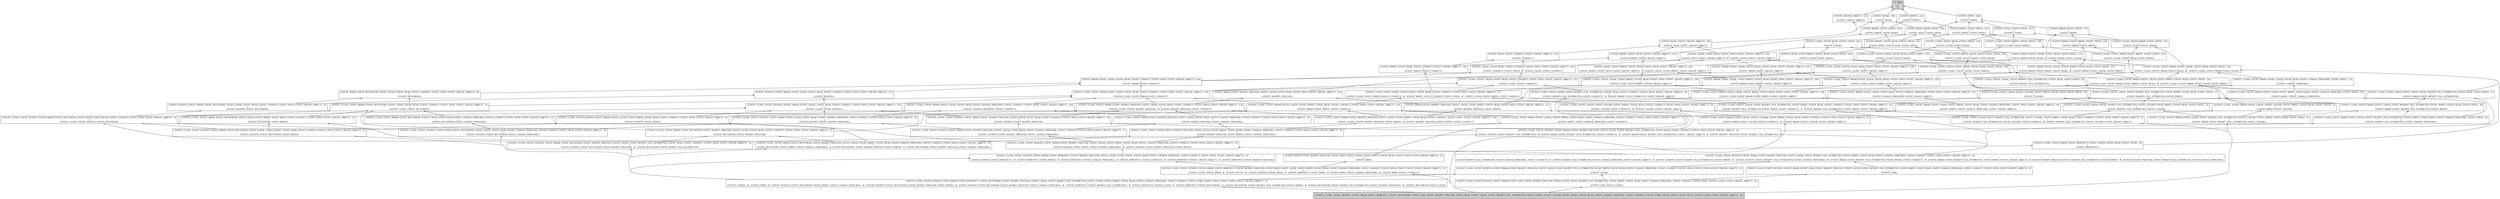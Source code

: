 digraph lattice
{
   // top to bottom
   rankdir=TB;
   concentrate=true;
   edge [dir=back, arrowsize=0.75, color=black];

   // top and bottom concepts
   node [shape=box, peripheries=2, style=filled];
   97 98

   // inner concepts
   node [shape=box, peripheries=1, color=black, style=solid];

   // all concepts
   97 [label="{}  (88)\n|\n{}"]; // top concept
   84 [label="{EVENT_WRITE}  (33)\n|\n{EVENT_WRITE}"];
   85 [label="{EVENT_CREATE_OBJECT}  (31)\n|\n{EVENT_CREATE_OBJECT}"];
   95 [label="{EVENT_READ}  (86)\n|\n{EVENT_READ}"];
   96 [label="{EVENT_OPEN}  (86)\n|\n{EVENT_OPEN}"];
   81 [label="{EVENT_WRITE, EVENT_READ}  (32)\n|\n{EVENT_WRITE, EVENT_READ}"];
   82 [label="{EVENT_WRITE, EVENT_OPEN}  (32)\n|\n{EVENT_WRITE, EVENT_OPEN}"];
   83 [label="{EVENT_READ, EVENT_CREATE_OBJECT}  (30)\n|\n{EVENT_READ, EVENT_CREATE_OBJECT}"];
   90 [label="{EVENT_CLOSE, EVENT_OPEN}  (57)\n|\n{EVENT_CLOSE}"];
   92 [label="{EVENT_MMAP, EVENT_OPEN}  (73)\n|\n{EVENT_MMAP}"];
   94 [label="{EVENT_READ, EVENT_OPEN}  (85)\n|\n{EVENT_READ, EVENT_OPEN}"];
   66 [label="{EVENT_READ, EVENT_CONNECT, EVENT_CREATE_OBJECT}  (23)\n|\n{EVENT_CONNECT}"];
   71 [label="{EVENT_WRITE, EVENT_READ, EVENT_CREATE_OBJECT}  (23)\n|\n{EVENT_WRITE, EVENT_CREATE_OBJECT}"];
   74 [label="{EVENT_MMAP, EVENT_WRITE, EVENT_OPEN}  (28)\n|\n{EVENT_MMAP, EVENT_WRITE}"];
   78 [label="{EVENT_CLOSE, EVENT_WRITE, EVENT_OPEN}  (29)\n|\n{EVENT_CLOSE, EVENT_WRITE}"];
   79 [label="{EVENT_WRITE, EVENT_READ, EVENT_OPEN}  (31)\n|\n{EVENT_WRITE, EVENT_READ, EVENT_OPEN}"];
   87 [label="{EVENT_CLOSE, EVENT_MMAP, EVENT_OPEN}  (51)\n|\n{EVENT_CLOSE, EVENT_MMAP}"];
   89 [label="{EVENT_CLOSE, EVENT_READ, EVENT_OPEN}  (56)\n|\n{EVENT_CLOSE, EVENT_READ}"];
   93 [label="{EVENT_LSEEK, EVENT_READ, EVENT_OPEN}  (83)\n|\n{EVENT_LSEEK}"];
   59 [label="{EVENT_WRITE, EVENT_READ, EVENT_CONNECT, EVENT_CREATE_OBJECT}  (18)\n|\n{EVENT_WRITE, EVENT_CONNECT}"];
   67 [label="{EVENT_CLOSE, EVENT_MMAP, EVENT_WRITE, EVENT_OPEN}  (25)\n|\n{EVENT_CLOSE, EVENT_MMAP, EVENT_WRITE}"];
   75 [label="{EVENT_CLOSE, EVENT_WRITE, EVENT_READ, EVENT_OPEN}  (28)\n|\n{EVENT_CLOSE, EVENT_WRITE, EVENT_READ}"];
   76 [label="{EVENT_LSEEK, EVENT_WRITE, EVENT_READ, EVENT_OPEN}  (29)\n|\n{EVENT_LSEEK, EVENT_WRITE}"];
   80 [label="{EVENT_LSEEK, EVENT_READ, EVENT_OPEN, EVENT_CREATE_OBJECT}  (29)\n|\n{EVENT_OPEN, EVENT_CREATE_OBJECT}  #  {EVENT_LSEEK, EVENT_CREATE_OBJECT}"];
   88 [label="{EVENT_CLOSE, EVENT_LSEEK, EVENT_READ, EVENT_OPEN}  (54)\n|\n{EVENT_CLOSE, EVENT_LSEEK}"];
   91 [label="{EVENT_MMAP, EVENT_LSEEK, EVENT_READ, EVENT_OPEN}  (72)\n|\n{EVENT_MMAP, EVENT_READ}  #  {EVENT_MMAP, EVENT_LSEEK}"];
   47 [label="{EVENT_CLOSE, EVENT_LSEEK, EVENT_MODIFY_FILE_ATTRIBUTES, EVENT_READ, EVENT_OPEN}  (8)\n|\n{EVENT_MODIFY_FILE_ATTRIBUTES}"];
   65 [label="{EVENT_LSEEK, EVENT_READ, EVENT_CONNECT, EVENT_OPEN, EVENT_CREATE_OBJECT}  (22)\n|\n{EVENT_CONNECT, EVENT_OPEN}  #  {EVENT_LSEEK, EVENT_CONNECT}"];
   68 [label="{EVENT_LSEEK, EVENT_WRITE, EVENT_READ, EVENT_OPEN, EVENT_CREATE_OBJECT}  (22)\n|\n{EVENT_WRITE, EVENT_OPEN, EVENT_CREATE_OBJECT}  #  {EVENT_LSEEK, EVENT_WRITE, EVENT_CREATE_OBJECT}"];
   70 [label="{EVENT_CLOSE, EVENT_LSEEK, EVENT_WRITE, EVENT_READ, EVENT_OPEN}  (26)\n|\n{EVENT_CLOSE, EVENT_LSEEK, EVENT_WRITE}"];
   72 [label="{EVENT_MMAP, EVENT_LSEEK, EVENT_WRITE, EVENT_READ, EVENT_OPEN}  (27)\n|\n{EVENT_MMAP, EVENT_WRITE, EVENT_READ}  #  {EVENT_MMAP, EVENT_LSEEK, EVENT_WRITE}"];
   73 [label="{EVENT_CLOSE, EVENT_LSEEK, EVENT_READ, EVENT_OPEN, EVENT_CREATE_OBJECT}  (26)\n|\n{EVENT_CLOSE, EVENT_CREATE_OBJECT}"];
   77 [label="{EVENT_MMAP, EVENT_LSEEK, EVENT_READ, EVENT_OPEN, EVENT_CREATE_OBJECT}  (27)\n|\n{EVENT_MMAP, EVENT_CREATE_OBJECT}"];
   86 [label="{EVENT_CLOSE, EVENT_MMAP, EVENT_LSEEK, EVENT_READ, EVENT_OPEN}  (50)\n|\n{EVENT_CLOSE, EVENT_MMAP, EVENT_READ}  #  {EVENT_CLOSE, EVENT_MMAP, EVENT_LSEEK}"];
   21 [label="{EVENT_CLOSE, EVENT_LSEEK, EVENT_UNLINK, EVENT_WRITE, EVENT_READ, EVENT_OPEN}  (4)\n|\n{EVENT_UNLINK}"];
   22 [label="{EVENT_CLOSE, EVENT_MMAP, EVENT_MPROTECT, EVENT_LSEEK, EVENT_READ, EVENT_OPEN}  (4)\n|\n{EVENT_MPROTECT}"];
   39 [label="{EVENT_CLOSE, EVENT_MMAP, EVENT_LSEEK, EVENT_MODIFY_FILE_ATTRIBUTES, EVENT_READ, EVENT_OPEN}  (7)\n|\n{EVENT_MMAP, EVENT_MODIFY_FILE_ATTRIBUTES}"];
   45 [label="{EVENT_CLOSE, EVENT_LSEEK, EVENT_MODIFY_FILE_ATTRIBUTES, EVENT_WRITE, EVENT_READ, EVENT_OPEN}  (7)\n|\n{EVENT_MODIFY_FILE_ATTRIBUTES, EVENT_WRITE}"];
   51 [label="{EVENT_CLOSE, EVENT_MMAP, EVENT_LSEEK, EVENT_READ, EVENT_CHANGE_PRINCIPAL, EVENT_OPEN}  (12)\n|\n{EVENT_CHANGE_PRINCIPAL}"];
   54 [label="{EVENT_MMAP, EVENT_MODIFY_PROCESS, EVENT_LSEEK, EVENT_READ, EVENT_OPEN, EVENT_CREATE_OBJECT}  (14)\n|\n{EVENT_MODIFY_PROCESS}"];
   60 [label="{EVENT_MMAP, EVENT_LSEEK, EVENT_READ, EVENT_CONNECT, EVENT_OPEN, EVENT_CREATE_OBJECT}  (20)\n|\n{EVENT_MMAP, EVENT_CONNECT}"];
   61 [label="{EVENT_CLOSE, EVENT_LSEEK, EVENT_READ, EVENT_CONNECT, EVENT_OPEN, EVENT_CREATE_OBJECT}  (21)\n|\n{EVENT_CLOSE, EVENT_CONNECT}"];
   62 [label="{EVENT_MMAP, EVENT_LSEEK, EVENT_WRITE, EVENT_READ, EVENT_OPEN, EVENT_CREATE_OBJECT}  (20)\n|\n{EVENT_MMAP, EVENT_WRITE, EVENT_CREATE_OBJECT}"];
   63 [label="{EVENT_CLOSE, EVENT_LSEEK, EVENT_WRITE, EVENT_READ, EVENT_OPEN, EVENT_CREATE_OBJECT}  (20)\n|\n{EVENT_CLOSE, EVENT_WRITE, EVENT_CREATE_OBJECT}"];
   64 [label="{EVENT_CLOSE, EVENT_MMAP, EVENT_LSEEK, EVENT_WRITE, EVENT_READ, EVENT_OPEN}  (24)\n|\n{EVENT_CLOSE, EVENT_MMAP, EVENT_WRITE, EVENT_READ}  #  {EVENT_CLOSE, EVENT_MMAP, EVENT_LSEEK, EVENT_WRITE}"];
   69 [label="{EVENT_CLOSE, EVENT_MMAP, EVENT_LSEEK, EVENT_READ, EVENT_OPEN, EVENT_CREATE_OBJECT}  (24)\n|\n{EVENT_CLOSE, EVENT_MMAP, EVENT_CREATE_OBJECT}"];
   6 [label="{EVENT_CLOSE, EVENT_MMAP, EVENT_LSEEK, EVENT_UNLINK, EVENT_WRITE, EVENT_READ, EVENT_OPEN}  (3)\n|\n{EVENT_MMAP, EVENT_UNLINK}"];
   16 [label="{EVENT_CLOSE, EVENT_LSEEK, EVENT_MODIFY_FILE_ATTRIBUTES, EVENT_UNLINK, EVENT_WRITE, EVENT_READ, EVENT_OPEN}  (2)\n|\n{EVENT_MODIFY_FILE_ATTRIBUTES, EVENT_UNLINK}"];
   27 [label="{EVENT_MMAP, EVENT_RECVFROM, EVENT_LSEEK, EVENT_READ, EVENT_CONNECT, EVENT_OPEN, EVENT_CREATE_OBJECT}  (6)\n|\n{EVENT_RECVFROM}"];
   37 [label="{EVENT_CLOSE, EVENT_MMAP, EVENT_LSEEK, EVENT_MODIFY_FILE_ATTRIBUTES, EVENT_WRITE, EVENT_READ, EVENT_OPEN}  (6)\n|\n{EVENT_MMAP, EVENT_MODIFY_FILE_ATTRIBUTES, EVENT_WRITE}"];
   41 [label="{EVENT_CLOSE, EVENT_LSEEK, EVENT_MODIFY_FILE_ATTRIBUTES, EVENT_READ, EVENT_CONNECT, EVENT_OPEN, EVENT_CREATE_OBJECT}  (6)\n|\n{EVENT_MODIFY_FILE_ATTRIBUTES, EVENT_CONNECT}  #  {EVENT_MODIFY_FILE_ATTRIBUTES, EVENT_CREATE_OBJECT}"];
   46 [label="{EVENT_CLOSE, EVENT_MMAP, EVENT_LSEEK, EVENT_WRITE, EVENT_READ, EVENT_CHANGE_PRINCIPAL, EVENT_OPEN}  (9)\n|\n{EVENT_WRITE, EVENT_CHANGE_PRINCIPAL}"];
   48 [label="{EVENT_CLOSE, EVENT_MMAP, EVENT_LSEEK, EVENT_READ, EVENT_CHANGE_PRINCIPAL, EVENT_OPEN, EVENT_CREATE_OBJECT}  (11)\n|\n{EVENT_CHANGE_PRINCIPAL, EVENT_CREATE_OBJECT}"];
   49 [label="{EVENT_SENDTO, EVENT_MMAP, EVENT_LSEEK, EVENT_READ, EVENT_CONNECT, EVENT_OPEN, EVENT_CREATE_OBJECT}  (11)\n|\n{EVENT_SENDTO}"];
   52 [label="{EVENT_MMAP, EVENT_MODIFY_PROCESS, EVENT_LSEEK, EVENT_WRITE, EVENT_READ, EVENT_OPEN, EVENT_CREATE_OBJECT}  (11)\n|\n{EVENT_MODIFY_PROCESS, EVENT_WRITE}"];
   56 [label="{EVENT_CLOSE, EVENT_MMAP, EVENT_LSEEK, EVENT_READ, EVENT_CONNECT, EVENT_OPEN, EVENT_CREATE_OBJECT}  (19)\n|\n{EVENT_CLOSE, EVENT_MMAP, EVENT_CONNECT}"];
   57 [label="{EVENT_CLOSE, EVENT_LSEEK, EVENT_WRITE, EVENT_READ, EVENT_CONNECT, EVENT_OPEN, EVENT_CREATE_OBJECT}  (17)\n|\n{EVENT_CLOSE, EVENT_WRITE, EVENT_CONNECT}  #  {EVENT_WRITE, EVENT_CONNECT, EVENT_OPEN}  #  {EVENT_LSEEK, EVENT_WRITE, EVENT_CONNECT}"];
   58 [label="{EVENT_CLOSE, EVENT_MMAP, EVENT_LSEEK, EVENT_WRITE, EVENT_READ, EVENT_OPEN, EVENT_CREATE_OBJECT}  (18)\n|\n{EVENT_CLOSE, EVENT_MMAP, EVENT_WRITE, EVENT_CREATE_OBJECT}"];
   1 [label="{EVENT_CLOSE, EVENT_MMAP, EVENT_LSEEK, EVENT_MODIFY_FILE_ATTRIBUTES, EVENT_UNLINK, EVENT_WRITE, EVENT_READ, EVENT_OPEN}  (1)\n|\n{EVENT_MMAP, EVENT_MODIFY_FILE_ATTRIBUTES, EVENT_UNLINK}"];
   12 [label="{EVENT_MMAP, EVENT_MODIFY_PROCESS, EVENT_BIND, EVENT_LSEEK, EVENT_WRITE, EVENT_READ, EVENT_OPEN, EVENT_CREATE_OBJECT}  (2)\n|\n{EVENT_BIND}"];
   18 [label="{EVENT_CLOSE, EVENT_LSEEK, EVENT_UNLINK, EVENT_WRITE, EVENT_READ, EVENT_CONNECT, EVENT_OPEN, EVENT_CREATE_OBJECT}  (2)\n|\n{EVENT_UNLINK, EVENT_CONNECT}  #  {EVENT_UNLINK, EVENT_CREATE_OBJECT}"];
   19 [label="{EVENT_CLOSE, EVENT_MMAP, EVENT_RECVFROM, EVENT_LSEEK, EVENT_READ, EVENT_CONNECT, EVENT_OPEN, EVENT_CREATE_OBJECT}  (5)\n|\n{EVENT_CLOSE, EVENT_RECVFROM}"];
   25 [label="{EVENT_SENDTO, EVENT_MMAP, EVENT_RECVFROM, EVENT_LSEEK, EVENT_READ, EVENT_CONNECT, EVENT_OPEN, EVENT_CREATE_OBJECT}  (5)\n|\n{EVENT_SENDTO, EVENT_RECVFROM}"];
   35 [label="{EVENT_CLOSE, EVENT_MMAP, EVENT_LSEEK, EVENT_MODIFY_FILE_ATTRIBUTES, EVENT_WRITE, EVENT_READ, EVENT_CHANGE_PRINCIPAL, EVENT_OPEN}  (5)\n|\n{EVENT_MODIFY_FILE_ATTRIBUTES, EVENT_CHANGE_PRINCIPAL}"];
   38 [label="{EVENT_CLOSE, EVENT_LSEEK, EVENT_MODIFY_FILE_ATTRIBUTES, EVENT_WRITE, EVENT_READ, EVENT_CONNECT, EVENT_OPEN, EVENT_CREATE_OBJECT}  (5)\n|\n{EVENT_MODIFY_FILE_ATTRIBUTES, EVENT_WRITE, EVENT_CONNECT}  #  {EVENT_MODIFY_FILE_ATTRIBUTES, EVENT_WRITE, EVENT_CREATE_OBJECT}"];
   42 [label="{EVENT_CLOSE, EVENT_MMAP, EVENT_LSEEK, EVENT_WRITE, EVENT_READ, EVENT_CHANGE_PRINCIPAL, EVENT_OPEN, EVENT_CREATE_OBJECT}  (8)\n|\n{EVENT_WRITE, EVENT_CHANGE_PRINCIPAL, EVENT_CREATE_OBJECT}"];
   43 [label="{EVENT_CLOSE, EVENT_MMAP, EVENT_LSEEK, EVENT_READ, EVENT_CHANGE_PRINCIPAL, EVENT_CONNECT, EVENT_OPEN, EVENT_CREATE_OBJECT}  (10)\n|\n{EVENT_CHANGE_PRINCIPAL, EVENT_CONNECT}"];
   44 [label="{EVENT_CLOSE, EVENT_SENDTO, EVENT_MMAP, EVENT_LSEEK, EVENT_READ, EVENT_CONNECT, EVENT_OPEN, EVENT_CREATE_OBJECT}  (10)\n|\n{EVENT_CLOSE, EVENT_SENDTO}"];
   53 [label="{EVENT_CLOSE, EVENT_MMAP, EVENT_MODIFY_PROCESS, EVENT_LSEEK, EVENT_READ, EVENT_CONNECT, EVENT_OPEN, EVENT_CREATE_OBJECT}  (13)\n|\n{EVENT_CLOSE, EVENT_MODIFY_PROCESS}  #  {EVENT_MODIFY_PROCESS, EVENT_CONNECT}"];
   55 [label="{EVENT_CLOSE, EVENT_MMAP, EVENT_LSEEK, EVENT_WRITE, EVENT_READ, EVENT_CONNECT, EVENT_OPEN, EVENT_CREATE_OBJECT}  (15)\n|\n{EVENT_MMAP, EVENT_WRITE, EVENT_CONNECT}"];
   3 [label="{EVENT_CLOSE, EVENT_MMAP, EVENT_LSEEK, EVENT_UNLINK, EVENT_WRITE, EVENT_READ, EVENT_CONNECT, EVENT_OPEN, EVENT_CREATE_OBJECT}  (1)\n|\n{EVENT_MMAP, EVENT_UNLINK, EVENT_CONNECT}  #  {EVENT_MMAP, EVENT_UNLINK, EVENT_CREATE_OBJECT}"];
   10 [label="{EVENT_CLOSE, EVENT_MMAP, EVENT_RECVFROM, EVENT_MODIFY_PROCESS, EVENT_LSEEK, EVENT_READ, EVENT_CONNECT, EVENT_OPEN, EVENT_CREATE_OBJECT}  (3)\n|\n{EVENT_RECVFROM, EVENT_MODIFY_PROCESS}"];
   11 [label="{EVENT_CLOSE, EVENT_MMAP, EVENT_RECVFROM, EVENT_LSEEK, EVENT_WRITE, EVENT_READ, EVENT_CONNECT, EVENT_OPEN, EVENT_CREATE_OBJECT}  (3)\n|\n{EVENT_RECVFROM, EVENT_WRITE}"];
   14 [label="{EVENT_CLOSE, EVENT_MMAP, EVENT_RECVFROM, EVENT_LSEEK, EVENT_READ, EVENT_CHANGE_PRINCIPAL, EVENT_CONNECT, EVENT_OPEN, EVENT_CREATE_OBJECT}  (3)\n|\n{EVENT_RECVFROM, EVENT_CHANGE_PRINCIPAL}"];
   15 [label="{EVENT_CLOSE, EVENT_LSEEK, EVENT_MODIFY_FILE_ATTRIBUTES, EVENT_UNLINK, EVENT_WRITE, EVENT_READ, EVENT_CONNECT, EVENT_OPEN, EVENT_CREATE_OBJECT}  (1)\n|\n{EVENT_MODIFY_FILE_ATTRIBUTES, EVENT_UNLINK, EVENT_CONNECT}  #  {EVENT_MODIFY_FILE_ATTRIBUTES, EVENT_UNLINK, EVENT_CREATE_OBJECT}"];
   17 [label="{EVENT_CLOSE, EVENT_SENDTO, EVENT_MMAP, EVENT_RECVFROM, EVENT_LSEEK, EVENT_READ, EVENT_CONNECT, EVENT_OPEN, EVENT_CREATE_OBJECT}  (4)\n|\n{EVENT_CLOSE, EVENT_SENDTO, EVENT_RECVFROM}"];
   31 [label="{EVENT_CLOSE, EVENT_MMAP, EVENT_LSEEK, EVENT_WRITE, EVENT_READ, EVENT_CHANGE_PRINCIPAL, EVENT_CONNECT, EVENT_OPEN, EVENT_CREATE_OBJECT}  (7)\n|\n{EVENT_WRITE, EVENT_CHANGE_PRINCIPAL, EVENT_CONNECT}"];
   32 [label="{EVENT_CLOSE, EVENT_SENDTO, EVENT_MMAP, EVENT_LSEEK, EVENT_WRITE, EVENT_READ, EVENT_CONNECT, EVENT_OPEN, EVENT_CREATE_OBJECT}  (6)\n|\n{EVENT_SENDTO, EVENT_WRITE}"];
   34 [label="{EVENT_CLOSE, EVENT_MMAP, EVENT_MODIFY_PROCESS, EVENT_LSEEK, EVENT_READ, EVENT_CHANGE_PRINCIPAL, EVENT_CONNECT, EVENT_OPEN, EVENT_CREATE_OBJECT}  (8)\n|\n{EVENT_MODIFY_PROCESS, EVENT_CHANGE_PRINCIPAL}"];
   36 [label="{EVENT_CLOSE, EVENT_SENDTO, EVENT_MMAP, EVENT_MODIFY_PROCESS, EVENT_LSEEK, EVENT_READ, EVENT_CONNECT, EVENT_OPEN, EVENT_CREATE_OBJECT}  (8)\n|\n{EVENT_SENDTO, EVENT_MODIFY_PROCESS}"];
   40 [label="{EVENT_CLOSE, EVENT_SENDTO, EVENT_MMAP, EVENT_LSEEK, EVENT_READ, EVENT_CHANGE_PRINCIPAL, EVENT_CONNECT, EVENT_OPEN, EVENT_CREATE_OBJECT}  (8)\n|\n{EVENT_SENDTO, EVENT_CHANGE_PRINCIPAL}"];
   50 [label="{EVENT_CLOSE, EVENT_MMAP, EVENT_MODIFY_PROCESS, EVENT_LSEEK, EVENT_WRITE, EVENT_READ, EVENT_CONNECT, EVENT_OPEN, EVENT_CREATE_OBJECT}  (10)\n|\n{EVENT_CLOSE, EVENT_MODIFY_PROCESS, EVENT_WRITE}  #  {EVENT_MODIFY_PROCESS, EVENT_WRITE, EVENT_CONNECT}"];
   9 [label="{EVENT_CLOSE, EVENT_SENDTO, EVENT_MMAP, EVENT_RECVFROM, EVENT_LSEEK, EVENT_WRITE, EVENT_READ, EVENT_CONNECT, EVENT_OPEN, EVENT_CREATE_OBJECT}  (2)\n|\n{EVENT_SENDTO, EVENT_RECVFROM, EVENT_WRITE}"];
   13 [label="{EVENT_CLOSE, EVENT_SENDTO, EVENT_MMAP, EVENT_RECVFROM, EVENT_LSEEK, EVENT_READ, EVENT_CHANGE_PRINCIPAL, EVENT_CONNECT, EVENT_OPEN, EVENT_CREATE_OBJECT}  (2)\n|\n{EVENT_SENDTO, EVENT_RECVFROM, EVENT_CHANGE_PRINCIPAL}"];
   28 [label="{EVENT_CLOSE, EVENT_SENDTO, EVENT_MMAP, EVENT_MODIFY_PROCESS, EVENT_LSEEK, EVENT_MODIFY_FILE_ATTRIBUTES, EVENT_READ, EVENT_CONNECT, EVENT_OPEN, EVENT_CREATE_OBJECT}  (5)\n|\n{EVENT_SENDTO, EVENT_MODIFY_FILE_ATTRIBUTES}  #  {EVENT_MMAP, EVENT_MODIFY_FILE_ATTRIBUTES, EVENT_CONNECT}  #  {EVENT_MMAP, EVENT_MODIFY_FILE_ATTRIBUTES, EVENT_CREATE_OBJECT}  #  {EVENT_MODIFY_PROCESS, EVENT_MODIFY_FILE_ATTRIBUTES}"];
   30 [label="{EVENT_CLOSE, EVENT_MMAP, EVENT_MODIFY_PROCESS, EVENT_LSEEK, EVENT_WRITE, EVENT_READ, EVENT_CHANGE_PRINCIPAL, EVENT_CONNECT, EVENT_OPEN, EVENT_CREATE_OBJECT}  (6)\n|\n{EVENT_MODIFY_PROCESS, EVENT_WRITE, EVENT_CHANGE_PRINCIPAL}"];
   33 [label="{EVENT_CLOSE, EVENT_SENDTO, EVENT_MMAP, EVENT_MODIFY_PROCESS, EVENT_LSEEK, EVENT_READ, EVENT_CHANGE_PRINCIPAL, EVENT_CONNECT, EVENT_OPEN, EVENT_CREATE_OBJECT}  (7)\n|\n{EVENT_SENDTO, EVENT_MODIFY_PROCESS, EVENT_CHANGE_PRINCIPAL}"];
   5 [label="{EVENT_CLOSE, EVENT_MMAP, EVENT_RECVFROM, EVENT_MODIFY_PROCESS, EVENT_LSEEK, EVENT_WRITE, EVENT_READ, EVENT_CHANGE_PRINCIPAL, EVENT_CONNECT, EVENT_OPEN, EVENT_CREATE_OBJECT}  (2)\n|\n{EVENT_RECVFROM, EVENT_WRITE, EVENT_CHANGE_PRINCIPAL}  #  {EVENT_RECVFROM, EVENT_MODIFY_PROCESS, EVENT_WRITE}  #  {EVENT_RECVFROM, EVENT_MODIFY_PROCESS, EVENT_CHANGE_PRINCIPAL}"];
   7 [label="{EVENT_CLOSE, EVENT_SENDTO, EVENT_MMAP, EVENT_RECVFROM, EVENT_MODIFY_PROCESS, EVENT_LSEEK, EVENT_MODIFY_FILE_ATTRIBUTES, EVENT_READ, EVENT_CONNECT, EVENT_OPEN, EVENT_CREATE_OBJECT}  (2)\n|\n{EVENT_SENDTO, EVENT_RECVFROM, EVENT_MODIFY_PROCESS}  #  {EVENT_RECVFROM, EVENT_MODIFY_FILE_ATTRIBUTES}"];
   29 [label="{EVENT_CLOSE, EVENT_SENDTO, EVENT_MMAP, EVENT_MODIFY_PROCESS, EVENT_LSEEK, EVENT_WRITE, EVENT_READ, EVENT_CHANGE_PRINCIPAL, EVENT_CONNECT, EVENT_OPEN, EVENT_CREATE_OBJECT}  (5)\n|\n{EVENT_SENDTO, EVENT_WRITE, EVENT_CHANGE_PRINCIPAL}  #  {EVENT_SENDTO, EVENT_MODIFY_PROCESS, EVENT_WRITE}"];
   8 [label="{EVENT_CLOSE, EVENT_SENDTO, EVENT_MMAP, EVENT_MPROTECT, EVENT_MODIFY_PROCESS, EVENT_LSEEK, EVENT_WRITE, EVENT_READ, EVENT_CHANGE_PRINCIPAL, EVENT_CONNECT, EVENT_OPEN, EVENT_CREATE_OBJECT}  (2)\n|\n{EVENT_SENDTO, EVENT_MPROTECT}  #  {EVENT_MPROTECT, EVENT_WRITE}  #  {EVENT_MPROTECT, EVENT_CHANGE_PRINCIPAL}  #  {EVENT_MPROTECT, EVENT_CONNECT}  #  {EVENT_MPROTECT, EVENT_CREATE_OBJECT}  #  {EVENT_MPROTECT, EVENT_MODIFY_PROCESS}"];
   26 [label="{EVENT_CLOSE, EVENT_SENDTO, EVENT_MMAP, EVENT_MODIFY_PROCESS, EVENT_LSEEK, EVENT_MODIFY_FILE_ATTRIBUTES, EVENT_WRITE, EVENT_READ, EVENT_CHANGE_PRINCIPAL, EVENT_CONNECT, EVENT_OPEN, EVENT_CREATE_OBJECT}  (4)\n|\n{EVENT_MODIFY_FILE_ATTRIBUTES, EVENT_CHANGE_PRINCIPAL, EVENT_CONNECT}  #  {EVENT_MODIFY_FILE_ATTRIBUTES, EVENT_CHANGE_PRINCIPAL, EVENT_CREATE_OBJECT}  #  {EVENT_SENDTO, EVENT_MODIFY_FILE_ATTRIBUTES, EVENT_WRITE}  #  {EVENT_SENDTO, EVENT_MODIFY_FILE_ATTRIBUTES, EVENT_CHANGE_PRINCIPAL}  #  {EVENT_MMAP, EVENT_MODIFY_FILE_ATTRIBUTES, EVENT_WRITE, EVENT_CONNECT}  #  {EVENT_MMAP, EVENT_MODIFY_FILE_ATTRIBUTES, EVENT_WRITE, EVENT_CREATE_OBJECT}  #  {EVENT_MODIFY_PROCESS, EVENT_MODIFY_FILE_ATTRIBUTES, EVENT_WRITE}  #  {EVENT_MODIFY_PROCESS, EVENT_MODIFY_FILE_ATTRIBUTES, EVENT_CHANGE_PRINCIPAL}"];
   23 [label="{EVENT_CLOSE, EVENT_SENDTO, EVENT_MMAP, EVENT_MODIFY_PROCESS, EVENT_LSEEK, EVENT_MODIFY_FILE_ATTRIBUTES, EVENT_WRITE, EVENT_READ, EVENT_CHANGE_PRINCIPAL, EVENT_CONNECT, EVENT_OPEN, EVENT_LOGIN, EVENT_CREATE_OBJECT}  (3)\n|\n{EVENT_LOGIN}"];
   24 [label="{EVENT_CLOSE, EVENT_SENDTO, EVENT_MMAP, EVENT_LINK, EVENT_MODIFY_PROCESS, EVENT_LSEEK, EVENT_MODIFY_FILE_ATTRIBUTES, EVENT_WRITE, EVENT_READ, EVENT_CHANGE_PRINCIPAL, EVENT_CONNECT, EVENT_OPEN, EVENT_CREATE_OBJECT}  (3)\n|\n{EVENT_LINK}"];
   2 [label="{EVENT_CLOSE, EVENT_SENDTO, EVENT_MMAP, EVENT_MPROTECT, EVENT_MODIFY_PROCESS, EVENT_BIND, EVENT_LSEEK, EVENT_WRITE, EVENT_READ, EVENT_CHANGE_PRINCIPAL, EVENT_CONNECT, EVENT_OPEN, EVENT_FNCTL, EVENT_CREATE_OBJECT}  (1)\n|\n{EVENT_CLOSE, EVENT_BIND}  #  {EVENT_FNCTL}  #  {EVENT_SENDTO, EVENT_BIND}  #  {EVENT_MPROTECT, EVENT_BIND}  #  {EVENT_BIND, EVENT_CHANGE_PRINCIPAL}  #  {EVENT_BIND, EVENT_CONNECT}"];
   20 [label="{EVENT_CLOSE, EVENT_SENDTO, EVENT_MMAP, EVENT_LINK, EVENT_MODIFY_PROCESS, EVENT_LSEEK, EVENT_MODIFY_FILE_ATTRIBUTES, EVENT_WRITE, EVENT_READ, EVENT_CHANGE_PRINCIPAL, EVENT_CONNECT, EVENT_OPEN, EVENT_LOGIN, EVENT_CREATE_OBJECT}  (2)\n|\n{EVENT_LINK, EVENT_LOGIN}"];
   4 [label="{EVENT_CLOSE, EVENT_SENDTO, EVENT_MMAP, EVENT_MPROTECT, EVENT_RECVFROM, EVENT_MODIFY_PROCESS, EVENT_LSEEK, EVENT_MODIFY_FILE_ATTRIBUTES, EVENT_OTHER, EVENT_WRITE, EVENT_READ, EVENT_CHANGE_PRINCIPAL, EVENT_CONNECT, EVENT_FORK, EVENT_OPEN, EVENT_LOGIN, EVENT_CREATE_OBJECT}  (1)\n|\n{EVENT_OTHER}  #  {EVENT_FORK}  #  {EVENT_SENDTO, EVENT_RECVFROM, EVENT_WRITE, EVENT_CHANGE_PRINCIPAL}  #  {EVENT_SENDTO, EVENT_RECVFROM, EVENT_MODIFY_PROCESS, EVENT_WRITE}  #  {EVENT_SENDTO, EVENT_RECVFROM, EVENT_MODIFY_PROCESS, EVENT_CHANGE_PRINCIPAL}  #  {EVENT_MPROTECT, EVENT_MODIFY_FILE_ATTRIBUTES}  #  {EVENT_MPROTECT, EVENT_LOGIN}  #  {EVENT_MPROTECT, EVENT_RECVFROM}  #  {EVENT_RECVFROM, EVENT_MODIFY_FILE_ATTRIBUTES, EVENT_WRITE}  #  {EVENT_RECVFROM, EVENT_MODIFY_FILE_ATTRIBUTES, EVENT_CHANGE_PRINCIPAL}  #  {EVENT_RECVFROM, EVENT_LOGIN}"];
   98 [label="{EVENT_CLOSE, EVENT_SENDTO, EVENT_MMAP, EVENT_MPROTECT, EVENT_RECVFROM, EVENT_LINK, EVENT_MODIFY_PROCESS, EVENT_BIND, EVENT_LSEEK, EVENT_MODIFY_FILE_ATTRIBUTES, EVENT_OTHER, EVENT_UNLINK, EVENT_WRITE, EVENT_READ, EVENT_CHANGE_PRINCIPAL, EVENT_CONNECT, EVENT_FORK, EVENT_OPEN, EVENT_FNCTL, EVENT_LOGIN, EVENT_CREATE_OBJECT}  (0)"]; // bottom concept

   // links between the concepts
   97 -> 96;
   97 -> 84;
   97 -> 85;
   97 -> 95;
   84 -> 81;
   84 -> 82;
   85 -> 83;
   95 -> 94;
   95 -> 81;
   95 -> 83;
   96 -> 94;
   96 -> 92;
   96 -> 82;
   96 -> 90;
   81 -> 71;
   81 -> 79;
   82 -> 74;
   82 -> 78;
   82 -> 79;
   83 -> 71;
   83 -> 66;
   83 -> 80;
   90 -> 89;
   90 -> 87;
   90 -> 78;
   92 -> 74;
   92 -> 87;
   92 -> 91;
   94 -> 89;
   94 -> 93;
   94 -> 79;
   66 -> 59;
   66 -> 65;
   71 -> 68;
   71 -> 59;
   74 -> 67;
   74 -> 72;
   78 -> 67;
   78 -> 75;
   79 -> 76;
   79 -> 75;
   87 -> 67;
   87 -> 86;
   89 -> 88;
   89 -> 75;
   93 -> 88;
   93 -> 76;
   93 -> 80;
   93 -> 91;
   59 -> 57;
   67 -> 64;
   75 -> 70;
   76 -> 68;
   76 -> 70;
   76 -> 72;
   80 -> 73;
   80 -> 68;
   80 -> 65;
   80 -> 77;
   88 -> 73;
   88 -> 47;
   88 -> 70;
   88 -> 86;
   91 -> 86;
   91 -> 77;
   91 -> 72;
   47 -> 41;
   47 -> 39;
   47 -> 45;
   65 -> 60;
   65 -> 61;
   68 -> 63;
   68 -> 62;
   70 -> 21;
   70 -> 64;
   70 -> 63;
   70 -> 45;
   72 -> 64;
   72 -> 62;
   73 -> 61;
   73 -> 63;
   73 -> 69;
   77 -> 60;
   77 -> 54;
   77 -> 62;
   77 -> 69;
   86 -> 64;
   86 -> 22;
   86 -> 51;
   86 -> 39;
   86 -> 69;
   21 -> 18;
   21 -> 6;
   21 -> 16;
   22 -> 8;
   39 -> 37;
   39 -> 28;
   45 -> 38;
   45 -> 37;
   45 -> 16;
   51 -> 48;
   51 -> 46;
   54 -> 52;
   54 -> 53;
   60 -> 27;
   60 -> 56;
   60 -> 49;
   61 -> 41;
   61 -> 56;
   61 -> 57;
   62 -> 58;
   62 -> 52;
   63 -> 58;
   63 -> 57;
   64 -> 58;
   64 -> 46;
   64 -> 37;
   64 -> 6;
   69 -> 48;
   69 -> 58;
   69 -> 56;
   6 -> 3;
   6 -> 1;
   16 -> 15;
   16 -> 1;
   27 -> 25;
   27 -> 19;
   37 -> 35;
   37 -> 1;
   41 -> 38;
   41 -> 28;
   46 -> 35;
   46 -> 42;
   48 -> 42;
   48 -> 43;
   49 -> 25;
   49 -> 44;
   52 -> 50;
   52 -> 12;
   56 -> 55;
   56 -> 44;
   56 -> 43;
   56 -> 53;
   56 -> 19;
   57 -> 55;
   57 -> 38;
   57 -> 18;
   58 -> 55;
   58 -> 42;
   1 -> 98;
   12 -> 2;
   18 -> 3;
   18 -> 15;
   19 -> 10;
   19 -> 11;
   19 -> 14;
   19 -> 17;
   25 -> 17;
   35 -> 26;
   38 -> 15;
   38 -> 26;
   42 -> 31;
   43 -> 34;
   43 -> 40;
   43 -> 14;
   43 -> 31;
   44 -> 32;
   44 -> 40;
   44 -> 17;
   44 -> 36;
   53 -> 10;
   53 -> 34;
   53 -> 50;
   53 -> 36;
   55 -> 32;
   55 -> 11;
   55 -> 3;
   55 -> 31;
   55 -> 50;
   3 -> 98;
   10 -> 5;
   10 -> 7;
   11 -> 5;
   11 -> 9;
   14 -> 5;
   14 -> 13;
   15 -> 98;
   17 -> 13;
   17 -> 9;
   17 -> 7;
   31 -> 30;
   32 -> 29;
   32 -> 9;
   34 -> 33;
   34 -> 30;
   36 -> 28;
   36 -> 33;
   40 -> 13;
   40 -> 33;
   50 -> 30;
   9 -> 4;
   13 -> 4;
   28 -> 26;
   28 -> 7;
   30 -> 29;
   30 -> 5;
   33 -> 29;
   5 -> 4;
   7 -> 4;
   29 -> 26;
   29 -> 8;
   8 -> 4;
   8 -> 2;
   26 -> 23;
   26 -> 24;
   23 -> 20;
   23 -> 4;
   24 -> 20;
   2 -> 98;
   20 -> 98;
   4 -> 98;
}
